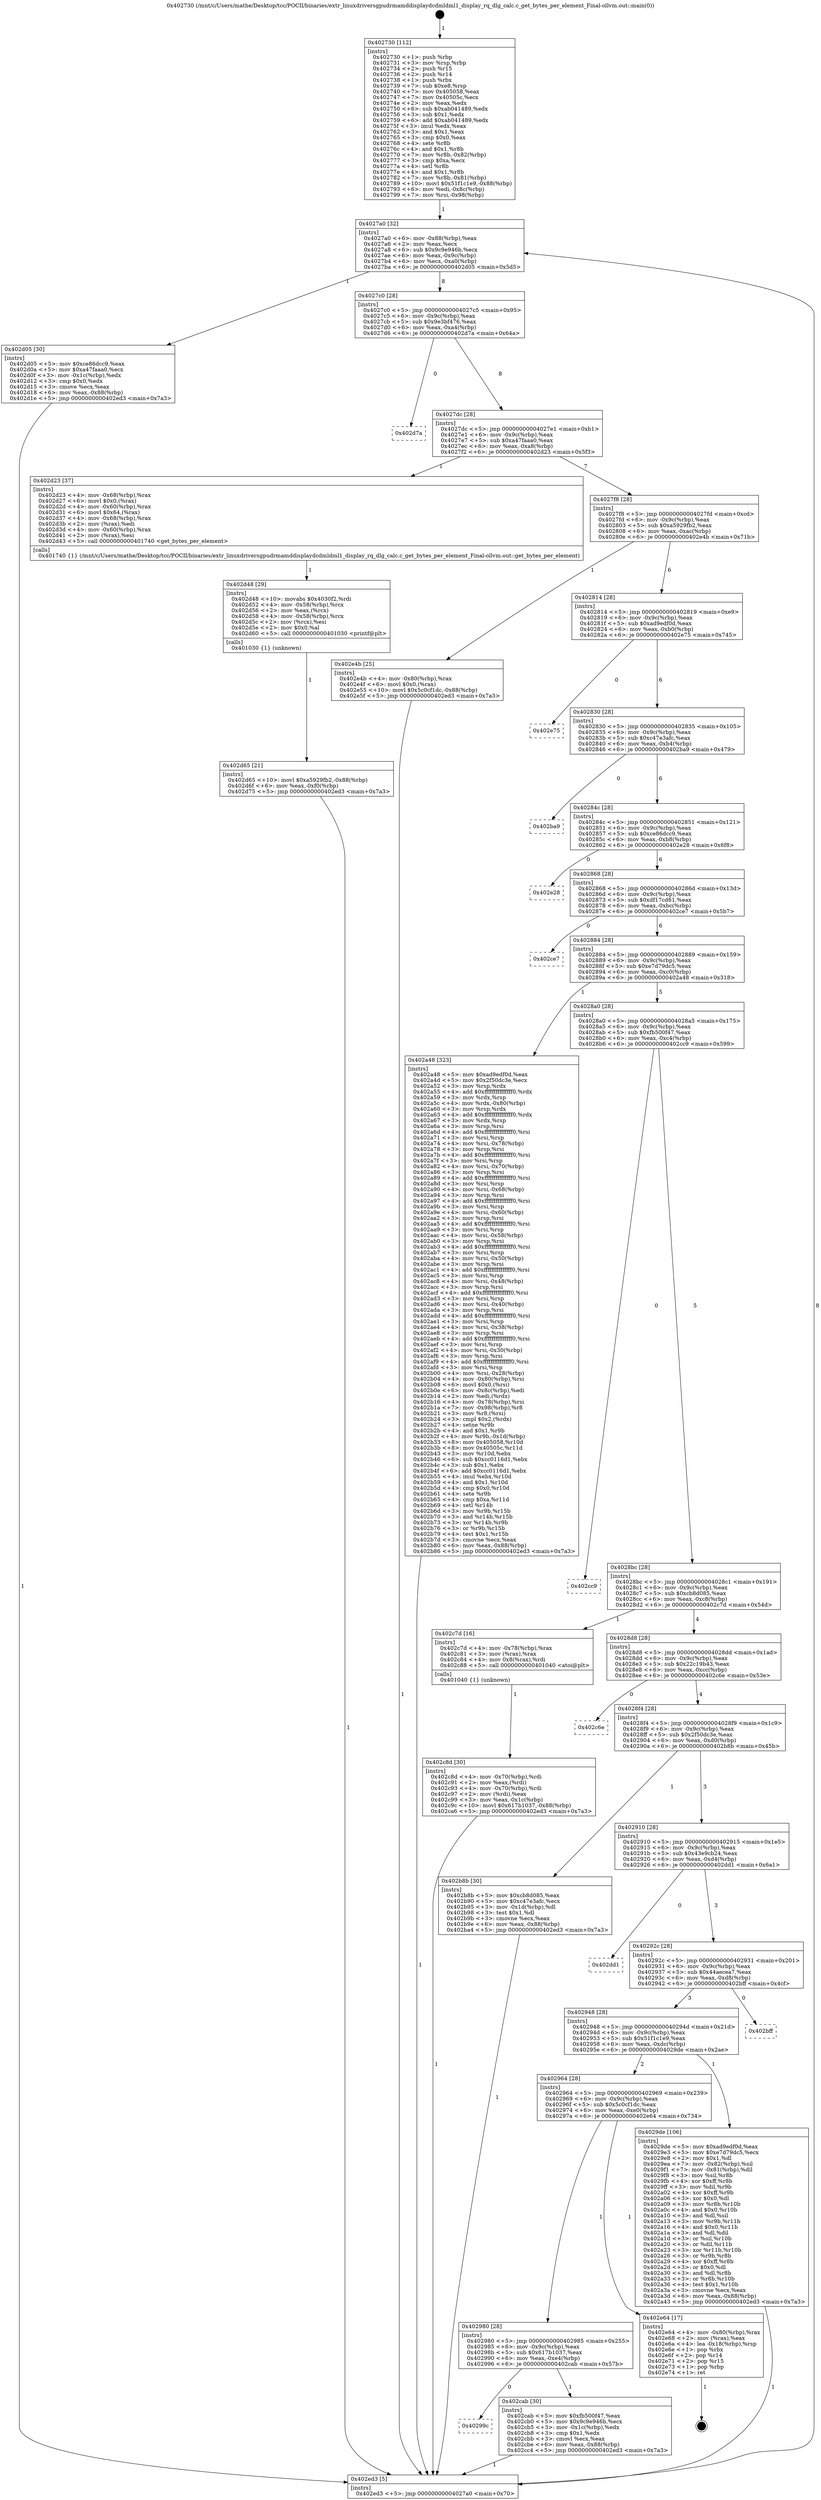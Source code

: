 digraph "0x402730" {
  label = "0x402730 (/mnt/c/Users/mathe/Desktop/tcc/POCII/binaries/extr_linuxdriversgpudrmamddisplaydcdmldml1_display_rq_dlg_calc.c_get_bytes_per_element_Final-ollvm.out::main(0))"
  labelloc = "t"
  node[shape=record]

  Entry [label="",width=0.3,height=0.3,shape=circle,fillcolor=black,style=filled]
  "0x4027a0" [label="{
     0x4027a0 [32]\l
     | [instrs]\l
     &nbsp;&nbsp;0x4027a0 \<+6\>: mov -0x88(%rbp),%eax\l
     &nbsp;&nbsp;0x4027a6 \<+2\>: mov %eax,%ecx\l
     &nbsp;&nbsp;0x4027a8 \<+6\>: sub $0x9c9e946b,%ecx\l
     &nbsp;&nbsp;0x4027ae \<+6\>: mov %eax,-0x9c(%rbp)\l
     &nbsp;&nbsp;0x4027b4 \<+6\>: mov %ecx,-0xa0(%rbp)\l
     &nbsp;&nbsp;0x4027ba \<+6\>: je 0000000000402d05 \<main+0x5d5\>\l
  }"]
  "0x402d05" [label="{
     0x402d05 [30]\l
     | [instrs]\l
     &nbsp;&nbsp;0x402d05 \<+5\>: mov $0xce86dcc9,%eax\l
     &nbsp;&nbsp;0x402d0a \<+5\>: mov $0xa47faaa0,%ecx\l
     &nbsp;&nbsp;0x402d0f \<+3\>: mov -0x1c(%rbp),%edx\l
     &nbsp;&nbsp;0x402d12 \<+3\>: cmp $0x0,%edx\l
     &nbsp;&nbsp;0x402d15 \<+3\>: cmove %ecx,%eax\l
     &nbsp;&nbsp;0x402d18 \<+6\>: mov %eax,-0x88(%rbp)\l
     &nbsp;&nbsp;0x402d1e \<+5\>: jmp 0000000000402ed3 \<main+0x7a3\>\l
  }"]
  "0x4027c0" [label="{
     0x4027c0 [28]\l
     | [instrs]\l
     &nbsp;&nbsp;0x4027c0 \<+5\>: jmp 00000000004027c5 \<main+0x95\>\l
     &nbsp;&nbsp;0x4027c5 \<+6\>: mov -0x9c(%rbp),%eax\l
     &nbsp;&nbsp;0x4027cb \<+5\>: sub $0x9e3bf476,%eax\l
     &nbsp;&nbsp;0x4027d0 \<+6\>: mov %eax,-0xa4(%rbp)\l
     &nbsp;&nbsp;0x4027d6 \<+6\>: je 0000000000402d7a \<main+0x64a\>\l
  }"]
  Exit [label="",width=0.3,height=0.3,shape=circle,fillcolor=black,style=filled,peripheries=2]
  "0x402d7a" [label="{
     0x402d7a\l
  }", style=dashed]
  "0x4027dc" [label="{
     0x4027dc [28]\l
     | [instrs]\l
     &nbsp;&nbsp;0x4027dc \<+5\>: jmp 00000000004027e1 \<main+0xb1\>\l
     &nbsp;&nbsp;0x4027e1 \<+6\>: mov -0x9c(%rbp),%eax\l
     &nbsp;&nbsp;0x4027e7 \<+5\>: sub $0xa47faaa0,%eax\l
     &nbsp;&nbsp;0x4027ec \<+6\>: mov %eax,-0xa8(%rbp)\l
     &nbsp;&nbsp;0x4027f2 \<+6\>: je 0000000000402d23 \<main+0x5f3\>\l
  }"]
  "0x402d65" [label="{
     0x402d65 [21]\l
     | [instrs]\l
     &nbsp;&nbsp;0x402d65 \<+10\>: movl $0xa5929fb2,-0x88(%rbp)\l
     &nbsp;&nbsp;0x402d6f \<+6\>: mov %eax,-0xf0(%rbp)\l
     &nbsp;&nbsp;0x402d75 \<+5\>: jmp 0000000000402ed3 \<main+0x7a3\>\l
  }"]
  "0x402d23" [label="{
     0x402d23 [37]\l
     | [instrs]\l
     &nbsp;&nbsp;0x402d23 \<+4\>: mov -0x68(%rbp),%rax\l
     &nbsp;&nbsp;0x402d27 \<+6\>: movl $0x0,(%rax)\l
     &nbsp;&nbsp;0x402d2d \<+4\>: mov -0x60(%rbp),%rax\l
     &nbsp;&nbsp;0x402d31 \<+6\>: movl $0x64,(%rax)\l
     &nbsp;&nbsp;0x402d37 \<+4\>: mov -0x68(%rbp),%rax\l
     &nbsp;&nbsp;0x402d3b \<+2\>: mov (%rax),%edi\l
     &nbsp;&nbsp;0x402d3d \<+4\>: mov -0x60(%rbp),%rax\l
     &nbsp;&nbsp;0x402d41 \<+2\>: mov (%rax),%esi\l
     &nbsp;&nbsp;0x402d43 \<+5\>: call 0000000000401740 \<get_bytes_per_element\>\l
     | [calls]\l
     &nbsp;&nbsp;0x401740 \{1\} (/mnt/c/Users/mathe/Desktop/tcc/POCII/binaries/extr_linuxdriversgpudrmamddisplaydcdmldml1_display_rq_dlg_calc.c_get_bytes_per_element_Final-ollvm.out::get_bytes_per_element)\l
  }"]
  "0x4027f8" [label="{
     0x4027f8 [28]\l
     | [instrs]\l
     &nbsp;&nbsp;0x4027f8 \<+5\>: jmp 00000000004027fd \<main+0xcd\>\l
     &nbsp;&nbsp;0x4027fd \<+6\>: mov -0x9c(%rbp),%eax\l
     &nbsp;&nbsp;0x402803 \<+5\>: sub $0xa5929fb2,%eax\l
     &nbsp;&nbsp;0x402808 \<+6\>: mov %eax,-0xac(%rbp)\l
     &nbsp;&nbsp;0x40280e \<+6\>: je 0000000000402e4b \<main+0x71b\>\l
  }"]
  "0x402d48" [label="{
     0x402d48 [29]\l
     | [instrs]\l
     &nbsp;&nbsp;0x402d48 \<+10\>: movabs $0x4030f2,%rdi\l
     &nbsp;&nbsp;0x402d52 \<+4\>: mov -0x58(%rbp),%rcx\l
     &nbsp;&nbsp;0x402d56 \<+2\>: mov %eax,(%rcx)\l
     &nbsp;&nbsp;0x402d58 \<+4\>: mov -0x58(%rbp),%rcx\l
     &nbsp;&nbsp;0x402d5c \<+2\>: mov (%rcx),%esi\l
     &nbsp;&nbsp;0x402d5e \<+2\>: mov $0x0,%al\l
     &nbsp;&nbsp;0x402d60 \<+5\>: call 0000000000401030 \<printf@plt\>\l
     | [calls]\l
     &nbsp;&nbsp;0x401030 \{1\} (unknown)\l
  }"]
  "0x402e4b" [label="{
     0x402e4b [25]\l
     | [instrs]\l
     &nbsp;&nbsp;0x402e4b \<+4\>: mov -0x80(%rbp),%rax\l
     &nbsp;&nbsp;0x402e4f \<+6\>: movl $0x0,(%rax)\l
     &nbsp;&nbsp;0x402e55 \<+10\>: movl $0x5c0cf1dc,-0x88(%rbp)\l
     &nbsp;&nbsp;0x402e5f \<+5\>: jmp 0000000000402ed3 \<main+0x7a3\>\l
  }"]
  "0x402814" [label="{
     0x402814 [28]\l
     | [instrs]\l
     &nbsp;&nbsp;0x402814 \<+5\>: jmp 0000000000402819 \<main+0xe9\>\l
     &nbsp;&nbsp;0x402819 \<+6\>: mov -0x9c(%rbp),%eax\l
     &nbsp;&nbsp;0x40281f \<+5\>: sub $0xad9edf0d,%eax\l
     &nbsp;&nbsp;0x402824 \<+6\>: mov %eax,-0xb0(%rbp)\l
     &nbsp;&nbsp;0x40282a \<+6\>: je 0000000000402e75 \<main+0x745\>\l
  }"]
  "0x40299c" [label="{
     0x40299c\l
  }", style=dashed]
  "0x402e75" [label="{
     0x402e75\l
  }", style=dashed]
  "0x402830" [label="{
     0x402830 [28]\l
     | [instrs]\l
     &nbsp;&nbsp;0x402830 \<+5\>: jmp 0000000000402835 \<main+0x105\>\l
     &nbsp;&nbsp;0x402835 \<+6\>: mov -0x9c(%rbp),%eax\l
     &nbsp;&nbsp;0x40283b \<+5\>: sub $0xc47e3afc,%eax\l
     &nbsp;&nbsp;0x402840 \<+6\>: mov %eax,-0xb4(%rbp)\l
     &nbsp;&nbsp;0x402846 \<+6\>: je 0000000000402ba9 \<main+0x479\>\l
  }"]
  "0x402cab" [label="{
     0x402cab [30]\l
     | [instrs]\l
     &nbsp;&nbsp;0x402cab \<+5\>: mov $0xfb500f47,%eax\l
     &nbsp;&nbsp;0x402cb0 \<+5\>: mov $0x9c9e946b,%ecx\l
     &nbsp;&nbsp;0x402cb5 \<+3\>: mov -0x1c(%rbp),%edx\l
     &nbsp;&nbsp;0x402cb8 \<+3\>: cmp $0x1,%edx\l
     &nbsp;&nbsp;0x402cbb \<+3\>: cmovl %ecx,%eax\l
     &nbsp;&nbsp;0x402cbe \<+6\>: mov %eax,-0x88(%rbp)\l
     &nbsp;&nbsp;0x402cc4 \<+5\>: jmp 0000000000402ed3 \<main+0x7a3\>\l
  }"]
  "0x402ba9" [label="{
     0x402ba9\l
  }", style=dashed]
  "0x40284c" [label="{
     0x40284c [28]\l
     | [instrs]\l
     &nbsp;&nbsp;0x40284c \<+5\>: jmp 0000000000402851 \<main+0x121\>\l
     &nbsp;&nbsp;0x402851 \<+6\>: mov -0x9c(%rbp),%eax\l
     &nbsp;&nbsp;0x402857 \<+5\>: sub $0xce86dcc9,%eax\l
     &nbsp;&nbsp;0x40285c \<+6\>: mov %eax,-0xb8(%rbp)\l
     &nbsp;&nbsp;0x402862 \<+6\>: je 0000000000402e28 \<main+0x6f8\>\l
  }"]
  "0x402980" [label="{
     0x402980 [28]\l
     | [instrs]\l
     &nbsp;&nbsp;0x402980 \<+5\>: jmp 0000000000402985 \<main+0x255\>\l
     &nbsp;&nbsp;0x402985 \<+6\>: mov -0x9c(%rbp),%eax\l
     &nbsp;&nbsp;0x40298b \<+5\>: sub $0x617b1037,%eax\l
     &nbsp;&nbsp;0x402990 \<+6\>: mov %eax,-0xe4(%rbp)\l
     &nbsp;&nbsp;0x402996 \<+6\>: je 0000000000402cab \<main+0x57b\>\l
  }"]
  "0x402e28" [label="{
     0x402e28\l
  }", style=dashed]
  "0x402868" [label="{
     0x402868 [28]\l
     | [instrs]\l
     &nbsp;&nbsp;0x402868 \<+5\>: jmp 000000000040286d \<main+0x13d\>\l
     &nbsp;&nbsp;0x40286d \<+6\>: mov -0x9c(%rbp),%eax\l
     &nbsp;&nbsp;0x402873 \<+5\>: sub $0xdf17cd61,%eax\l
     &nbsp;&nbsp;0x402878 \<+6\>: mov %eax,-0xbc(%rbp)\l
     &nbsp;&nbsp;0x40287e \<+6\>: je 0000000000402ce7 \<main+0x5b7\>\l
  }"]
  "0x402e64" [label="{
     0x402e64 [17]\l
     | [instrs]\l
     &nbsp;&nbsp;0x402e64 \<+4\>: mov -0x80(%rbp),%rax\l
     &nbsp;&nbsp;0x402e68 \<+2\>: mov (%rax),%eax\l
     &nbsp;&nbsp;0x402e6a \<+4\>: lea -0x18(%rbp),%rsp\l
     &nbsp;&nbsp;0x402e6e \<+1\>: pop %rbx\l
     &nbsp;&nbsp;0x402e6f \<+2\>: pop %r14\l
     &nbsp;&nbsp;0x402e71 \<+2\>: pop %r15\l
     &nbsp;&nbsp;0x402e73 \<+1\>: pop %rbp\l
     &nbsp;&nbsp;0x402e74 \<+1\>: ret\l
  }"]
  "0x402ce7" [label="{
     0x402ce7\l
  }", style=dashed]
  "0x402884" [label="{
     0x402884 [28]\l
     | [instrs]\l
     &nbsp;&nbsp;0x402884 \<+5\>: jmp 0000000000402889 \<main+0x159\>\l
     &nbsp;&nbsp;0x402889 \<+6\>: mov -0x9c(%rbp),%eax\l
     &nbsp;&nbsp;0x40288f \<+5\>: sub $0xe7d79dc5,%eax\l
     &nbsp;&nbsp;0x402894 \<+6\>: mov %eax,-0xc0(%rbp)\l
     &nbsp;&nbsp;0x40289a \<+6\>: je 0000000000402a48 \<main+0x318\>\l
  }"]
  "0x402c8d" [label="{
     0x402c8d [30]\l
     | [instrs]\l
     &nbsp;&nbsp;0x402c8d \<+4\>: mov -0x70(%rbp),%rdi\l
     &nbsp;&nbsp;0x402c91 \<+2\>: mov %eax,(%rdi)\l
     &nbsp;&nbsp;0x402c93 \<+4\>: mov -0x70(%rbp),%rdi\l
     &nbsp;&nbsp;0x402c97 \<+2\>: mov (%rdi),%eax\l
     &nbsp;&nbsp;0x402c99 \<+3\>: mov %eax,-0x1c(%rbp)\l
     &nbsp;&nbsp;0x402c9c \<+10\>: movl $0x617b1037,-0x88(%rbp)\l
     &nbsp;&nbsp;0x402ca6 \<+5\>: jmp 0000000000402ed3 \<main+0x7a3\>\l
  }"]
  "0x402a48" [label="{
     0x402a48 [323]\l
     | [instrs]\l
     &nbsp;&nbsp;0x402a48 \<+5\>: mov $0xad9edf0d,%eax\l
     &nbsp;&nbsp;0x402a4d \<+5\>: mov $0x2f50dc3e,%ecx\l
     &nbsp;&nbsp;0x402a52 \<+3\>: mov %rsp,%rdx\l
     &nbsp;&nbsp;0x402a55 \<+4\>: add $0xfffffffffffffff0,%rdx\l
     &nbsp;&nbsp;0x402a59 \<+3\>: mov %rdx,%rsp\l
     &nbsp;&nbsp;0x402a5c \<+4\>: mov %rdx,-0x80(%rbp)\l
     &nbsp;&nbsp;0x402a60 \<+3\>: mov %rsp,%rdx\l
     &nbsp;&nbsp;0x402a63 \<+4\>: add $0xfffffffffffffff0,%rdx\l
     &nbsp;&nbsp;0x402a67 \<+3\>: mov %rdx,%rsp\l
     &nbsp;&nbsp;0x402a6a \<+3\>: mov %rsp,%rsi\l
     &nbsp;&nbsp;0x402a6d \<+4\>: add $0xfffffffffffffff0,%rsi\l
     &nbsp;&nbsp;0x402a71 \<+3\>: mov %rsi,%rsp\l
     &nbsp;&nbsp;0x402a74 \<+4\>: mov %rsi,-0x78(%rbp)\l
     &nbsp;&nbsp;0x402a78 \<+3\>: mov %rsp,%rsi\l
     &nbsp;&nbsp;0x402a7b \<+4\>: add $0xfffffffffffffff0,%rsi\l
     &nbsp;&nbsp;0x402a7f \<+3\>: mov %rsi,%rsp\l
     &nbsp;&nbsp;0x402a82 \<+4\>: mov %rsi,-0x70(%rbp)\l
     &nbsp;&nbsp;0x402a86 \<+3\>: mov %rsp,%rsi\l
     &nbsp;&nbsp;0x402a89 \<+4\>: add $0xfffffffffffffff0,%rsi\l
     &nbsp;&nbsp;0x402a8d \<+3\>: mov %rsi,%rsp\l
     &nbsp;&nbsp;0x402a90 \<+4\>: mov %rsi,-0x68(%rbp)\l
     &nbsp;&nbsp;0x402a94 \<+3\>: mov %rsp,%rsi\l
     &nbsp;&nbsp;0x402a97 \<+4\>: add $0xfffffffffffffff0,%rsi\l
     &nbsp;&nbsp;0x402a9b \<+3\>: mov %rsi,%rsp\l
     &nbsp;&nbsp;0x402a9e \<+4\>: mov %rsi,-0x60(%rbp)\l
     &nbsp;&nbsp;0x402aa2 \<+3\>: mov %rsp,%rsi\l
     &nbsp;&nbsp;0x402aa5 \<+4\>: add $0xfffffffffffffff0,%rsi\l
     &nbsp;&nbsp;0x402aa9 \<+3\>: mov %rsi,%rsp\l
     &nbsp;&nbsp;0x402aac \<+4\>: mov %rsi,-0x58(%rbp)\l
     &nbsp;&nbsp;0x402ab0 \<+3\>: mov %rsp,%rsi\l
     &nbsp;&nbsp;0x402ab3 \<+4\>: add $0xfffffffffffffff0,%rsi\l
     &nbsp;&nbsp;0x402ab7 \<+3\>: mov %rsi,%rsp\l
     &nbsp;&nbsp;0x402aba \<+4\>: mov %rsi,-0x50(%rbp)\l
     &nbsp;&nbsp;0x402abe \<+3\>: mov %rsp,%rsi\l
     &nbsp;&nbsp;0x402ac1 \<+4\>: add $0xfffffffffffffff0,%rsi\l
     &nbsp;&nbsp;0x402ac5 \<+3\>: mov %rsi,%rsp\l
     &nbsp;&nbsp;0x402ac8 \<+4\>: mov %rsi,-0x48(%rbp)\l
     &nbsp;&nbsp;0x402acc \<+3\>: mov %rsp,%rsi\l
     &nbsp;&nbsp;0x402acf \<+4\>: add $0xfffffffffffffff0,%rsi\l
     &nbsp;&nbsp;0x402ad3 \<+3\>: mov %rsi,%rsp\l
     &nbsp;&nbsp;0x402ad6 \<+4\>: mov %rsi,-0x40(%rbp)\l
     &nbsp;&nbsp;0x402ada \<+3\>: mov %rsp,%rsi\l
     &nbsp;&nbsp;0x402add \<+4\>: add $0xfffffffffffffff0,%rsi\l
     &nbsp;&nbsp;0x402ae1 \<+3\>: mov %rsi,%rsp\l
     &nbsp;&nbsp;0x402ae4 \<+4\>: mov %rsi,-0x38(%rbp)\l
     &nbsp;&nbsp;0x402ae8 \<+3\>: mov %rsp,%rsi\l
     &nbsp;&nbsp;0x402aeb \<+4\>: add $0xfffffffffffffff0,%rsi\l
     &nbsp;&nbsp;0x402aef \<+3\>: mov %rsi,%rsp\l
     &nbsp;&nbsp;0x402af2 \<+4\>: mov %rsi,-0x30(%rbp)\l
     &nbsp;&nbsp;0x402af6 \<+3\>: mov %rsp,%rsi\l
     &nbsp;&nbsp;0x402af9 \<+4\>: add $0xfffffffffffffff0,%rsi\l
     &nbsp;&nbsp;0x402afd \<+3\>: mov %rsi,%rsp\l
     &nbsp;&nbsp;0x402b00 \<+4\>: mov %rsi,-0x28(%rbp)\l
     &nbsp;&nbsp;0x402b04 \<+4\>: mov -0x80(%rbp),%rsi\l
     &nbsp;&nbsp;0x402b08 \<+6\>: movl $0x0,(%rsi)\l
     &nbsp;&nbsp;0x402b0e \<+6\>: mov -0x8c(%rbp),%edi\l
     &nbsp;&nbsp;0x402b14 \<+2\>: mov %edi,(%rdx)\l
     &nbsp;&nbsp;0x402b16 \<+4\>: mov -0x78(%rbp),%rsi\l
     &nbsp;&nbsp;0x402b1a \<+7\>: mov -0x98(%rbp),%r8\l
     &nbsp;&nbsp;0x402b21 \<+3\>: mov %r8,(%rsi)\l
     &nbsp;&nbsp;0x402b24 \<+3\>: cmpl $0x2,(%rdx)\l
     &nbsp;&nbsp;0x402b27 \<+4\>: setne %r9b\l
     &nbsp;&nbsp;0x402b2b \<+4\>: and $0x1,%r9b\l
     &nbsp;&nbsp;0x402b2f \<+4\>: mov %r9b,-0x1d(%rbp)\l
     &nbsp;&nbsp;0x402b33 \<+8\>: mov 0x405058,%r10d\l
     &nbsp;&nbsp;0x402b3b \<+8\>: mov 0x40505c,%r11d\l
     &nbsp;&nbsp;0x402b43 \<+3\>: mov %r10d,%ebx\l
     &nbsp;&nbsp;0x402b46 \<+6\>: sub $0xcc0116d1,%ebx\l
     &nbsp;&nbsp;0x402b4c \<+3\>: sub $0x1,%ebx\l
     &nbsp;&nbsp;0x402b4f \<+6\>: add $0xcc0116d1,%ebx\l
     &nbsp;&nbsp;0x402b55 \<+4\>: imul %ebx,%r10d\l
     &nbsp;&nbsp;0x402b59 \<+4\>: and $0x1,%r10d\l
     &nbsp;&nbsp;0x402b5d \<+4\>: cmp $0x0,%r10d\l
     &nbsp;&nbsp;0x402b61 \<+4\>: sete %r9b\l
     &nbsp;&nbsp;0x402b65 \<+4\>: cmp $0xa,%r11d\l
     &nbsp;&nbsp;0x402b69 \<+4\>: setl %r14b\l
     &nbsp;&nbsp;0x402b6d \<+3\>: mov %r9b,%r15b\l
     &nbsp;&nbsp;0x402b70 \<+3\>: and %r14b,%r15b\l
     &nbsp;&nbsp;0x402b73 \<+3\>: xor %r14b,%r9b\l
     &nbsp;&nbsp;0x402b76 \<+3\>: or %r9b,%r15b\l
     &nbsp;&nbsp;0x402b79 \<+4\>: test $0x1,%r15b\l
     &nbsp;&nbsp;0x402b7d \<+3\>: cmovne %ecx,%eax\l
     &nbsp;&nbsp;0x402b80 \<+6\>: mov %eax,-0x88(%rbp)\l
     &nbsp;&nbsp;0x402b86 \<+5\>: jmp 0000000000402ed3 \<main+0x7a3\>\l
  }"]
  "0x4028a0" [label="{
     0x4028a0 [28]\l
     | [instrs]\l
     &nbsp;&nbsp;0x4028a0 \<+5\>: jmp 00000000004028a5 \<main+0x175\>\l
     &nbsp;&nbsp;0x4028a5 \<+6\>: mov -0x9c(%rbp),%eax\l
     &nbsp;&nbsp;0x4028ab \<+5\>: sub $0xfb500f47,%eax\l
     &nbsp;&nbsp;0x4028b0 \<+6\>: mov %eax,-0xc4(%rbp)\l
     &nbsp;&nbsp;0x4028b6 \<+6\>: je 0000000000402cc9 \<main+0x599\>\l
  }"]
  "0x402730" [label="{
     0x402730 [112]\l
     | [instrs]\l
     &nbsp;&nbsp;0x402730 \<+1\>: push %rbp\l
     &nbsp;&nbsp;0x402731 \<+3\>: mov %rsp,%rbp\l
     &nbsp;&nbsp;0x402734 \<+2\>: push %r15\l
     &nbsp;&nbsp;0x402736 \<+2\>: push %r14\l
     &nbsp;&nbsp;0x402738 \<+1\>: push %rbx\l
     &nbsp;&nbsp;0x402739 \<+7\>: sub $0xe8,%rsp\l
     &nbsp;&nbsp;0x402740 \<+7\>: mov 0x405058,%eax\l
     &nbsp;&nbsp;0x402747 \<+7\>: mov 0x40505c,%ecx\l
     &nbsp;&nbsp;0x40274e \<+2\>: mov %eax,%edx\l
     &nbsp;&nbsp;0x402750 \<+6\>: sub $0xab041489,%edx\l
     &nbsp;&nbsp;0x402756 \<+3\>: sub $0x1,%edx\l
     &nbsp;&nbsp;0x402759 \<+6\>: add $0xab041489,%edx\l
     &nbsp;&nbsp;0x40275f \<+3\>: imul %edx,%eax\l
     &nbsp;&nbsp;0x402762 \<+3\>: and $0x1,%eax\l
     &nbsp;&nbsp;0x402765 \<+3\>: cmp $0x0,%eax\l
     &nbsp;&nbsp;0x402768 \<+4\>: sete %r8b\l
     &nbsp;&nbsp;0x40276c \<+4\>: and $0x1,%r8b\l
     &nbsp;&nbsp;0x402770 \<+7\>: mov %r8b,-0x82(%rbp)\l
     &nbsp;&nbsp;0x402777 \<+3\>: cmp $0xa,%ecx\l
     &nbsp;&nbsp;0x40277a \<+4\>: setl %r8b\l
     &nbsp;&nbsp;0x40277e \<+4\>: and $0x1,%r8b\l
     &nbsp;&nbsp;0x402782 \<+7\>: mov %r8b,-0x81(%rbp)\l
     &nbsp;&nbsp;0x402789 \<+10\>: movl $0x51f1c1e9,-0x88(%rbp)\l
     &nbsp;&nbsp;0x402793 \<+6\>: mov %edi,-0x8c(%rbp)\l
     &nbsp;&nbsp;0x402799 \<+7\>: mov %rsi,-0x98(%rbp)\l
  }"]
  "0x402cc9" [label="{
     0x402cc9\l
  }", style=dashed]
  "0x4028bc" [label="{
     0x4028bc [28]\l
     | [instrs]\l
     &nbsp;&nbsp;0x4028bc \<+5\>: jmp 00000000004028c1 \<main+0x191\>\l
     &nbsp;&nbsp;0x4028c1 \<+6\>: mov -0x9c(%rbp),%eax\l
     &nbsp;&nbsp;0x4028c7 \<+5\>: sub $0xcb8d085,%eax\l
     &nbsp;&nbsp;0x4028cc \<+6\>: mov %eax,-0xc8(%rbp)\l
     &nbsp;&nbsp;0x4028d2 \<+6\>: je 0000000000402c7d \<main+0x54d\>\l
  }"]
  "0x402ed3" [label="{
     0x402ed3 [5]\l
     | [instrs]\l
     &nbsp;&nbsp;0x402ed3 \<+5\>: jmp 00000000004027a0 \<main+0x70\>\l
  }"]
  "0x402c7d" [label="{
     0x402c7d [16]\l
     | [instrs]\l
     &nbsp;&nbsp;0x402c7d \<+4\>: mov -0x78(%rbp),%rax\l
     &nbsp;&nbsp;0x402c81 \<+3\>: mov (%rax),%rax\l
     &nbsp;&nbsp;0x402c84 \<+4\>: mov 0x8(%rax),%rdi\l
     &nbsp;&nbsp;0x402c88 \<+5\>: call 0000000000401040 \<atoi@plt\>\l
     | [calls]\l
     &nbsp;&nbsp;0x401040 \{1\} (unknown)\l
  }"]
  "0x4028d8" [label="{
     0x4028d8 [28]\l
     | [instrs]\l
     &nbsp;&nbsp;0x4028d8 \<+5\>: jmp 00000000004028dd \<main+0x1ad\>\l
     &nbsp;&nbsp;0x4028dd \<+6\>: mov -0x9c(%rbp),%eax\l
     &nbsp;&nbsp;0x4028e3 \<+5\>: sub $0x22c19b43,%eax\l
     &nbsp;&nbsp;0x4028e8 \<+6\>: mov %eax,-0xcc(%rbp)\l
     &nbsp;&nbsp;0x4028ee \<+6\>: je 0000000000402c6e \<main+0x53e\>\l
  }"]
  "0x402964" [label="{
     0x402964 [28]\l
     | [instrs]\l
     &nbsp;&nbsp;0x402964 \<+5\>: jmp 0000000000402969 \<main+0x239\>\l
     &nbsp;&nbsp;0x402969 \<+6\>: mov -0x9c(%rbp),%eax\l
     &nbsp;&nbsp;0x40296f \<+5\>: sub $0x5c0cf1dc,%eax\l
     &nbsp;&nbsp;0x402974 \<+6\>: mov %eax,-0xe0(%rbp)\l
     &nbsp;&nbsp;0x40297a \<+6\>: je 0000000000402e64 \<main+0x734\>\l
  }"]
  "0x402c6e" [label="{
     0x402c6e\l
  }", style=dashed]
  "0x4028f4" [label="{
     0x4028f4 [28]\l
     | [instrs]\l
     &nbsp;&nbsp;0x4028f4 \<+5\>: jmp 00000000004028f9 \<main+0x1c9\>\l
     &nbsp;&nbsp;0x4028f9 \<+6\>: mov -0x9c(%rbp),%eax\l
     &nbsp;&nbsp;0x4028ff \<+5\>: sub $0x2f50dc3e,%eax\l
     &nbsp;&nbsp;0x402904 \<+6\>: mov %eax,-0xd0(%rbp)\l
     &nbsp;&nbsp;0x40290a \<+6\>: je 0000000000402b8b \<main+0x45b\>\l
  }"]
  "0x4029de" [label="{
     0x4029de [106]\l
     | [instrs]\l
     &nbsp;&nbsp;0x4029de \<+5\>: mov $0xad9edf0d,%eax\l
     &nbsp;&nbsp;0x4029e3 \<+5\>: mov $0xe7d79dc5,%ecx\l
     &nbsp;&nbsp;0x4029e8 \<+2\>: mov $0x1,%dl\l
     &nbsp;&nbsp;0x4029ea \<+7\>: mov -0x82(%rbp),%sil\l
     &nbsp;&nbsp;0x4029f1 \<+7\>: mov -0x81(%rbp),%dil\l
     &nbsp;&nbsp;0x4029f8 \<+3\>: mov %sil,%r8b\l
     &nbsp;&nbsp;0x4029fb \<+4\>: xor $0xff,%r8b\l
     &nbsp;&nbsp;0x4029ff \<+3\>: mov %dil,%r9b\l
     &nbsp;&nbsp;0x402a02 \<+4\>: xor $0xff,%r9b\l
     &nbsp;&nbsp;0x402a06 \<+3\>: xor $0x0,%dl\l
     &nbsp;&nbsp;0x402a09 \<+3\>: mov %r8b,%r10b\l
     &nbsp;&nbsp;0x402a0c \<+4\>: and $0x0,%r10b\l
     &nbsp;&nbsp;0x402a10 \<+3\>: and %dl,%sil\l
     &nbsp;&nbsp;0x402a13 \<+3\>: mov %r9b,%r11b\l
     &nbsp;&nbsp;0x402a16 \<+4\>: and $0x0,%r11b\l
     &nbsp;&nbsp;0x402a1a \<+3\>: and %dl,%dil\l
     &nbsp;&nbsp;0x402a1d \<+3\>: or %sil,%r10b\l
     &nbsp;&nbsp;0x402a20 \<+3\>: or %dil,%r11b\l
     &nbsp;&nbsp;0x402a23 \<+3\>: xor %r11b,%r10b\l
     &nbsp;&nbsp;0x402a26 \<+3\>: or %r9b,%r8b\l
     &nbsp;&nbsp;0x402a29 \<+4\>: xor $0xff,%r8b\l
     &nbsp;&nbsp;0x402a2d \<+3\>: or $0x0,%dl\l
     &nbsp;&nbsp;0x402a30 \<+3\>: and %dl,%r8b\l
     &nbsp;&nbsp;0x402a33 \<+3\>: or %r8b,%r10b\l
     &nbsp;&nbsp;0x402a36 \<+4\>: test $0x1,%r10b\l
     &nbsp;&nbsp;0x402a3a \<+3\>: cmovne %ecx,%eax\l
     &nbsp;&nbsp;0x402a3d \<+6\>: mov %eax,-0x88(%rbp)\l
     &nbsp;&nbsp;0x402a43 \<+5\>: jmp 0000000000402ed3 \<main+0x7a3\>\l
  }"]
  "0x402b8b" [label="{
     0x402b8b [30]\l
     | [instrs]\l
     &nbsp;&nbsp;0x402b8b \<+5\>: mov $0xcb8d085,%eax\l
     &nbsp;&nbsp;0x402b90 \<+5\>: mov $0xc47e3afc,%ecx\l
     &nbsp;&nbsp;0x402b95 \<+3\>: mov -0x1d(%rbp),%dl\l
     &nbsp;&nbsp;0x402b98 \<+3\>: test $0x1,%dl\l
     &nbsp;&nbsp;0x402b9b \<+3\>: cmovne %ecx,%eax\l
     &nbsp;&nbsp;0x402b9e \<+6\>: mov %eax,-0x88(%rbp)\l
     &nbsp;&nbsp;0x402ba4 \<+5\>: jmp 0000000000402ed3 \<main+0x7a3\>\l
  }"]
  "0x402910" [label="{
     0x402910 [28]\l
     | [instrs]\l
     &nbsp;&nbsp;0x402910 \<+5\>: jmp 0000000000402915 \<main+0x1e5\>\l
     &nbsp;&nbsp;0x402915 \<+6\>: mov -0x9c(%rbp),%eax\l
     &nbsp;&nbsp;0x40291b \<+5\>: sub $0x43e9cb24,%eax\l
     &nbsp;&nbsp;0x402920 \<+6\>: mov %eax,-0xd4(%rbp)\l
     &nbsp;&nbsp;0x402926 \<+6\>: je 0000000000402dd1 \<main+0x6a1\>\l
  }"]
  "0x402948" [label="{
     0x402948 [28]\l
     | [instrs]\l
     &nbsp;&nbsp;0x402948 \<+5\>: jmp 000000000040294d \<main+0x21d\>\l
     &nbsp;&nbsp;0x40294d \<+6\>: mov -0x9c(%rbp),%eax\l
     &nbsp;&nbsp;0x402953 \<+5\>: sub $0x51f1c1e9,%eax\l
     &nbsp;&nbsp;0x402958 \<+6\>: mov %eax,-0xdc(%rbp)\l
     &nbsp;&nbsp;0x40295e \<+6\>: je 00000000004029de \<main+0x2ae\>\l
  }"]
  "0x402dd1" [label="{
     0x402dd1\l
  }", style=dashed]
  "0x40292c" [label="{
     0x40292c [28]\l
     | [instrs]\l
     &nbsp;&nbsp;0x40292c \<+5\>: jmp 0000000000402931 \<main+0x201\>\l
     &nbsp;&nbsp;0x402931 \<+6\>: mov -0x9c(%rbp),%eax\l
     &nbsp;&nbsp;0x402937 \<+5\>: sub $0x44aecea7,%eax\l
     &nbsp;&nbsp;0x40293c \<+6\>: mov %eax,-0xd8(%rbp)\l
     &nbsp;&nbsp;0x402942 \<+6\>: je 0000000000402bff \<main+0x4cf\>\l
  }"]
  "0x402bff" [label="{
     0x402bff\l
  }", style=dashed]
  Entry -> "0x402730" [label=" 1"]
  "0x4027a0" -> "0x402d05" [label=" 1"]
  "0x4027a0" -> "0x4027c0" [label=" 8"]
  "0x402e64" -> Exit [label=" 1"]
  "0x4027c0" -> "0x402d7a" [label=" 0"]
  "0x4027c0" -> "0x4027dc" [label=" 8"]
  "0x402e4b" -> "0x402ed3" [label=" 1"]
  "0x4027dc" -> "0x402d23" [label=" 1"]
  "0x4027dc" -> "0x4027f8" [label=" 7"]
  "0x402d65" -> "0x402ed3" [label=" 1"]
  "0x4027f8" -> "0x402e4b" [label=" 1"]
  "0x4027f8" -> "0x402814" [label=" 6"]
  "0x402d48" -> "0x402d65" [label=" 1"]
  "0x402814" -> "0x402e75" [label=" 0"]
  "0x402814" -> "0x402830" [label=" 6"]
  "0x402d23" -> "0x402d48" [label=" 1"]
  "0x402830" -> "0x402ba9" [label=" 0"]
  "0x402830" -> "0x40284c" [label=" 6"]
  "0x402d05" -> "0x402ed3" [label=" 1"]
  "0x40284c" -> "0x402e28" [label=" 0"]
  "0x40284c" -> "0x402868" [label=" 6"]
  "0x402980" -> "0x40299c" [label=" 0"]
  "0x402868" -> "0x402ce7" [label=" 0"]
  "0x402868" -> "0x402884" [label=" 6"]
  "0x402980" -> "0x402cab" [label=" 1"]
  "0x402884" -> "0x402a48" [label=" 1"]
  "0x402884" -> "0x4028a0" [label=" 5"]
  "0x402964" -> "0x402980" [label=" 1"]
  "0x4028a0" -> "0x402cc9" [label=" 0"]
  "0x4028a0" -> "0x4028bc" [label=" 5"]
  "0x402cab" -> "0x402ed3" [label=" 1"]
  "0x4028bc" -> "0x402c7d" [label=" 1"]
  "0x4028bc" -> "0x4028d8" [label=" 4"]
  "0x402c8d" -> "0x402ed3" [label=" 1"]
  "0x4028d8" -> "0x402c6e" [label=" 0"]
  "0x4028d8" -> "0x4028f4" [label=" 4"]
  "0x402c7d" -> "0x402c8d" [label=" 1"]
  "0x4028f4" -> "0x402b8b" [label=" 1"]
  "0x4028f4" -> "0x402910" [label=" 3"]
  "0x402b8b" -> "0x402ed3" [label=" 1"]
  "0x402910" -> "0x402dd1" [label=" 0"]
  "0x402910" -> "0x40292c" [label=" 3"]
  "0x402964" -> "0x402e64" [label=" 1"]
  "0x40292c" -> "0x402bff" [label=" 0"]
  "0x40292c" -> "0x402948" [label=" 3"]
  "0x402a48" -> "0x402ed3" [label=" 1"]
  "0x402948" -> "0x4029de" [label=" 1"]
  "0x402948" -> "0x402964" [label=" 2"]
  "0x4029de" -> "0x402ed3" [label=" 1"]
  "0x402730" -> "0x4027a0" [label=" 1"]
  "0x402ed3" -> "0x4027a0" [label=" 8"]
}
